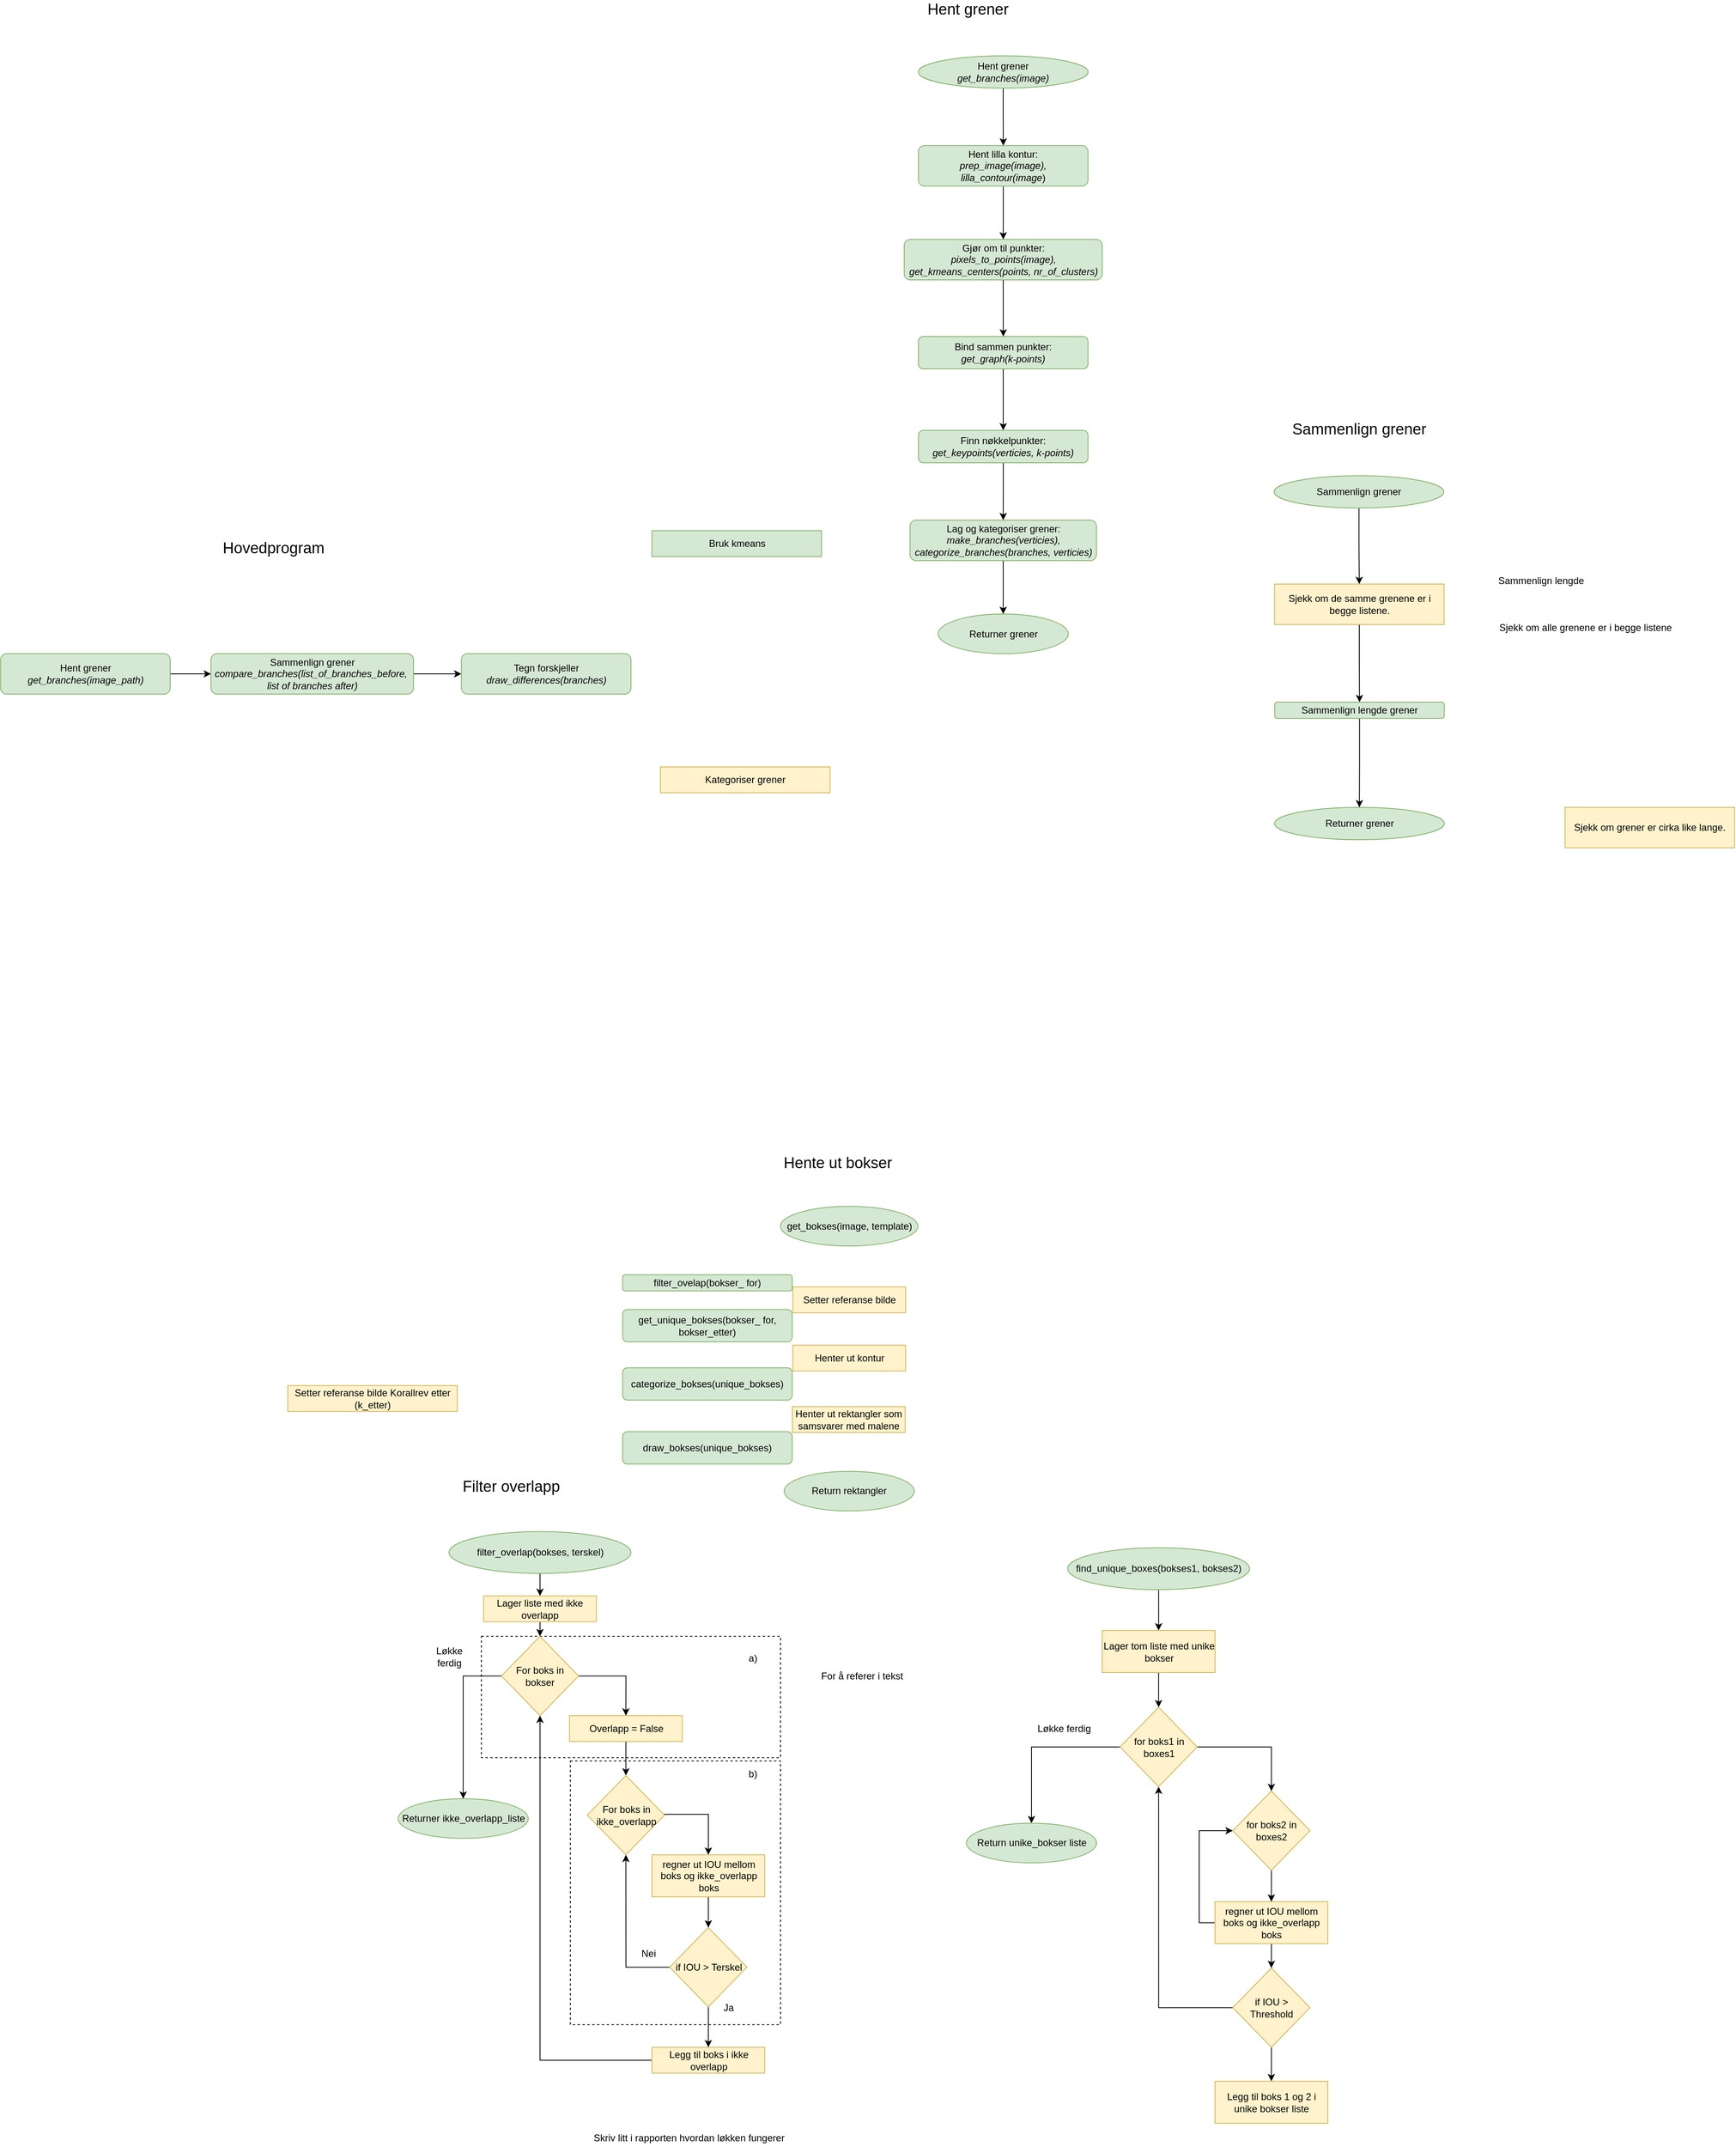 <mxfile version="14.6.6" type="github">
  <diagram id="ZGgq6k-ltOVmovlfIZoH" name="Page-1">
    <mxGraphModel dx="3685" dy="1089" grid="1" gridSize="10" guides="1" tooltips="1" connect="1" arrows="1" fold="1" page="1" pageScale="1" pageWidth="827" pageHeight="1169" math="0" shadow="0">
      <root>
        <mxCell id="0" />
        <mxCell id="1" parent="0" />
        <mxCell id="r_N18aDr957ke0yvaHsw-37" value="" style="rounded=0;whiteSpace=wrap;html=1;dashed=1;fillColor=none;" parent="1" vertex="1">
          <mxGeometry x="-390.5" y="2198.75" width="260" height="326" as="geometry" />
        </mxCell>
        <mxCell id="r_N18aDr957ke0yvaHsw-36" value="" style="rounded=0;whiteSpace=wrap;html=1;dashed=1;fillColor=none;" parent="1" vertex="1">
          <mxGeometry x="-500.5" y="2044.75" width="370" height="150" as="geometry" />
        </mxCell>
        <mxCell id="p8cAAoTmblI4a2AUB24l-23" value="Setter referanse bilde" style="rounded=0;whiteSpace=wrap;html=1;fillColor=#fff2cc;strokeColor=#d6b656;" parent="1" vertex="1">
          <mxGeometry x="-115.25" y="1612.75" width="139.5" height="32" as="geometry" />
        </mxCell>
        <mxCell id="p8cAAoTmblI4a2AUB24l-24" value="Henter ut kontur" style="rounded=0;whiteSpace=wrap;html=1;fillColor=#fff2cc;strokeColor=#d6b656;" parent="1" vertex="1">
          <mxGeometry x="-115.25" y="1684.75" width="139.5" height="32" as="geometry" />
        </mxCell>
        <mxCell id="p8cAAoTmblI4a2AUB24l-25" value="Henter ut rektangler som samsvarer med malene" style="rounded=0;whiteSpace=wrap;html=1;fillColor=#fff2cc;strokeColor=#d6b656;" parent="1" vertex="1">
          <mxGeometry x="-115.75" y="1760.75" width="139.5" height="32" as="geometry" />
        </mxCell>
        <mxCell id="p8cAAoTmblI4a2AUB24l-26" value="Return rektangler" style="ellipse;whiteSpace=wrap;html=1;fillColor=#d5e8d4;strokeColor=#82b366;" parent="1" vertex="1">
          <mxGeometry x="-126" y="1840.75" width="161" height="49" as="geometry" />
        </mxCell>
        <mxCell id="p8cAAoTmblI4a2AUB24l-27" value="get_bokses(image, template)" style="ellipse;whiteSpace=wrap;html=1;fillColor=#d5e8d4;strokeColor=#82b366;" parent="1" vertex="1">
          <mxGeometry x="-130.5" y="1513.25" width="170" height="49" as="geometry" />
        </mxCell>
        <mxCell id="p8cAAoTmblI4a2AUB24l-32" value="Setter referanse bilde Korallrev etter (k_etter)" style="rounded=0;whiteSpace=wrap;html=1;fillColor=#fff2cc;strokeColor=#d6b656;" parent="1" vertex="1">
          <mxGeometry x="-740" y="1734.75" width="209.75" height="32" as="geometry" />
        </mxCell>
        <mxCell id="hVwRsPM8yWZR7kEHGFLU-2" value="" style="edgeStyle=orthogonalEdgeStyle;rounded=0;orthogonalLoop=1;jettySize=auto;html=1;" parent="1" source="p8cAAoTmblI4a2AUB24l-33" target="r_N18aDr957ke0yvaHsw-3" edge="1">
          <mxGeometry relative="1" as="geometry" />
        </mxCell>
        <mxCell id="p8cAAoTmblI4a2AUB24l-33" value="Hent grener&lt;br&gt;&lt;i&gt;get_branches(image_path)&lt;/i&gt;" style="rounded=1;whiteSpace=wrap;html=1;fillColor=#d5e8d4;strokeColor=#82b366;" parent="1" vertex="1">
          <mxGeometry x="-1095.25" y="830" width="209.75" height="50" as="geometry" />
        </mxCell>
        <mxCell id="p8cAAoTmblI4a2AUB24l-35" value="&lt;font style=&quot;font-size: 19px&quot;&gt;Hovedprogram&lt;/font&gt;" style="text;html=1;align=center;verticalAlign=middle;resizable=0;points=[];autosize=1;" parent="1" vertex="1">
          <mxGeometry x="-827.75" y="690" width="140" height="20" as="geometry" />
        </mxCell>
        <mxCell id="p8cAAoTmblI4a2AUB24l-37" value="&lt;font style=&quot;font-size: 19px&quot;&gt;Hente ut bokser&lt;/font&gt;" style="text;html=1;align=center;verticalAlign=middle;resizable=0;points=[];autosize=1;" parent="1" vertex="1">
          <mxGeometry x="-135.5" y="1450" width="150" height="20" as="geometry" />
        </mxCell>
        <mxCell id="p8cAAoTmblI4a2AUB24l-59" style="edgeStyle=orthogonalEdgeStyle;rounded=0;orthogonalLoop=1;jettySize=auto;html=1;exitX=0.5;exitY=1;exitDx=0;exitDy=0;entryX=0.5;entryY=0;entryDx=0;entryDy=0;" parent="1" source="p8cAAoTmblI4a2AUB24l-38" target="p8cAAoTmblI4a2AUB24l-44" edge="1">
          <mxGeometry relative="1" as="geometry" />
        </mxCell>
        <mxCell id="p8cAAoTmblI4a2AUB24l-38" value="Lager liste med ikke overlapp" style="rounded=0;whiteSpace=wrap;html=1;fillColor=#fff2cc;strokeColor=#d6b656;" parent="1" vertex="1">
          <mxGeometry x="-497.75" y="1994.75" width="139.5" height="32" as="geometry" />
        </mxCell>
        <mxCell id="p8cAAoTmblI4a2AUB24l-50" style="edgeStyle=orthogonalEdgeStyle;rounded=0;orthogonalLoop=1;jettySize=auto;html=1;entryX=0.5;entryY=0;entryDx=0;entryDy=0;" parent="1" source="p8cAAoTmblI4a2AUB24l-39" target="p8cAAoTmblI4a2AUB24l-45" edge="1">
          <mxGeometry relative="1" as="geometry">
            <mxPoint x="-321.5" y="2244.75" as="targetPoint" />
          </mxGeometry>
        </mxCell>
        <mxCell id="p8cAAoTmblI4a2AUB24l-39" value="Overlapp = False" style="rounded=0;whiteSpace=wrap;html=1;fillColor=#fff2cc;strokeColor=#d6b656;" parent="1" vertex="1">
          <mxGeometry x="-391.5" y="2142.75" width="139.5" height="32" as="geometry" />
        </mxCell>
        <mxCell id="p8cAAoTmblI4a2AUB24l-62" style="edgeStyle=orthogonalEdgeStyle;rounded=0;orthogonalLoop=1;jettySize=auto;html=1;entryX=0.5;entryY=1;entryDx=0;entryDy=0;" parent="1" source="p8cAAoTmblI4a2AUB24l-40" target="p8cAAoTmblI4a2AUB24l-44" edge="1">
          <mxGeometry relative="1" as="geometry">
            <mxPoint x="-427.5" y="2452.5" as="targetPoint" />
          </mxGeometry>
        </mxCell>
        <mxCell id="p8cAAoTmblI4a2AUB24l-40" value="Legg til boks i ikke overlapp" style="rounded=0;whiteSpace=wrap;html=1;fillColor=#fff2cc;strokeColor=#d6b656;" parent="1" vertex="1">
          <mxGeometry x="-289.5" y="2552.75" width="139.5" height="32" as="geometry" />
        </mxCell>
        <mxCell id="p8cAAoTmblI4a2AUB24l-41" value="Returner ikke_overlapp_liste" style="ellipse;whiteSpace=wrap;html=1;fillColor=#d5e8d4;strokeColor=#82b366;" parent="1" vertex="1">
          <mxGeometry x="-603.5" y="2245.5" width="161" height="49" as="geometry" />
        </mxCell>
        <mxCell id="p8cAAoTmblI4a2AUB24l-58" style="edgeStyle=orthogonalEdgeStyle;rounded=0;orthogonalLoop=1;jettySize=auto;html=1;exitX=0.5;exitY=1;exitDx=0;exitDy=0;entryX=0.5;entryY=0;entryDx=0;entryDy=0;" parent="1" source="p8cAAoTmblI4a2AUB24l-42" target="p8cAAoTmblI4a2AUB24l-38" edge="1">
          <mxGeometry relative="1" as="geometry" />
        </mxCell>
        <mxCell id="p8cAAoTmblI4a2AUB24l-42" value="filter_overlap(bokses, terskel)" style="ellipse;whiteSpace=wrap;html=1;fillColor=#d5e8d4;strokeColor=#82b366;" parent="1" vertex="1">
          <mxGeometry x="-540.5" y="1915.25" width="225" height="51.75" as="geometry" />
        </mxCell>
        <mxCell id="p8cAAoTmblI4a2AUB24l-43" value="&lt;font style=&quot;font-size: 19px&quot;&gt;Filter overlapp&lt;/font&gt;" style="text;html=1;align=center;verticalAlign=middle;resizable=0;points=[];autosize=1;" parent="1" vertex="1">
          <mxGeometry x="-534.5" y="1849.75" width="140" height="20" as="geometry" />
        </mxCell>
        <mxCell id="p8cAAoTmblI4a2AUB24l-49" style="edgeStyle=orthogonalEdgeStyle;rounded=0;orthogonalLoop=1;jettySize=auto;html=1;entryX=0.5;entryY=0;entryDx=0;entryDy=0;" parent="1" source="p8cAAoTmblI4a2AUB24l-44" target="p8cAAoTmblI4a2AUB24l-39" edge="1">
          <mxGeometry relative="1" as="geometry">
            <Array as="points">
              <mxPoint x="-427.5" y="2094.75" />
              <mxPoint x="-321.5" y="2094.75" />
            </Array>
          </mxGeometry>
        </mxCell>
        <mxCell id="p8cAAoTmblI4a2AUB24l-60" style="edgeStyle=orthogonalEdgeStyle;rounded=0;orthogonalLoop=1;jettySize=auto;html=1;entryX=0.5;entryY=0;entryDx=0;entryDy=0;" parent="1" source="p8cAAoTmblI4a2AUB24l-44" target="p8cAAoTmblI4a2AUB24l-41" edge="1">
          <mxGeometry relative="1" as="geometry">
            <Array as="points">
              <mxPoint x="-522.5" y="2093.75" />
            </Array>
          </mxGeometry>
        </mxCell>
        <mxCell id="p8cAAoTmblI4a2AUB24l-44" value="For boks in bokser" style="rhombus;whiteSpace=wrap;html=1;rounded=0;strokeColor=#d6b656;fillColor=#fff2cc;align=center;" parent="1" vertex="1">
          <mxGeometry x="-475.75" y="2044.75" width="95.5" height="98" as="geometry" />
        </mxCell>
        <mxCell id="p8cAAoTmblI4a2AUB24l-51" style="edgeStyle=orthogonalEdgeStyle;rounded=0;orthogonalLoop=1;jettySize=auto;html=1;entryX=0.5;entryY=0;entryDx=0;entryDy=0;exitX=1;exitY=0.5;exitDx=0;exitDy=0;" parent="1" source="p8cAAoTmblI4a2AUB24l-45" target="p8cAAoTmblI4a2AUB24l-47" edge="1">
          <mxGeometry relative="1" as="geometry">
            <Array as="points">
              <mxPoint x="-273.5" y="2264.75" />
              <mxPoint x="-219.5" y="2264.75" />
            </Array>
          </mxGeometry>
        </mxCell>
        <mxCell id="p8cAAoTmblI4a2AUB24l-45" value="For boks in ikke_overlapp" style="rhombus;whiteSpace=wrap;html=1;rounded=0;strokeColor=#d6b656;fillColor=#fff2cc;align=center;" parent="1" vertex="1">
          <mxGeometry x="-369.5" y="2216.75" width="95.5" height="98" as="geometry" />
        </mxCell>
        <mxCell id="p8cAAoTmblI4a2AUB24l-53" value="" style="edgeStyle=orthogonalEdgeStyle;rounded=0;orthogonalLoop=1;jettySize=auto;html=1;" parent="1" source="p8cAAoTmblI4a2AUB24l-46" target="p8cAAoTmblI4a2AUB24l-40" edge="1">
          <mxGeometry relative="1" as="geometry" />
        </mxCell>
        <mxCell id="p8cAAoTmblI4a2AUB24l-64" style="edgeStyle=orthogonalEdgeStyle;rounded=0;orthogonalLoop=1;jettySize=auto;html=1;entryX=0.5;entryY=1;entryDx=0;entryDy=0;" parent="1" source="p8cAAoTmblI4a2AUB24l-46" target="p8cAAoTmblI4a2AUB24l-45" edge="1">
          <mxGeometry relative="1" as="geometry" />
        </mxCell>
        <mxCell id="p8cAAoTmblI4a2AUB24l-46" value="if IOU &amp;gt; Terskel" style="rhombus;whiteSpace=wrap;html=1;rounded=0;strokeColor=#d6b656;fillColor=#fff2cc;align=center;" parent="1" vertex="1">
          <mxGeometry x="-267.5" y="2404.75" width="95.5" height="98" as="geometry" />
        </mxCell>
        <mxCell id="p8cAAoTmblI4a2AUB24l-56" style="edgeStyle=orthogonalEdgeStyle;rounded=0;orthogonalLoop=1;jettySize=auto;html=1;exitX=0.5;exitY=1;exitDx=0;exitDy=0;entryX=0.5;entryY=0;entryDx=0;entryDy=0;" parent="1" source="p8cAAoTmblI4a2AUB24l-47" target="p8cAAoTmblI4a2AUB24l-46" edge="1">
          <mxGeometry relative="1" as="geometry" />
        </mxCell>
        <mxCell id="p8cAAoTmblI4a2AUB24l-47" value="regner ut IOU mellom boks og ikke_overlapp boks" style="rounded=0;whiteSpace=wrap;html=1;fillColor=#fff2cc;strokeColor=#d6b656;" parent="1" vertex="1">
          <mxGeometry x="-289.5" y="2314.75" width="139.5" height="52" as="geometry" />
        </mxCell>
        <mxCell id="p8cAAoTmblI4a2AUB24l-61" value="Løkke ferdig" style="text;html=1;strokeColor=none;fillColor=none;align=center;verticalAlign=middle;whiteSpace=wrap;rounded=0;dashed=1;" parent="1" vertex="1">
          <mxGeometry x="-560.5" y="2059.75" width="40" height="20" as="geometry" />
        </mxCell>
        <mxCell id="p8cAAoTmblI4a2AUB24l-65" value="Ja" style="text;html=1;align=center;verticalAlign=middle;resizable=0;points=[];autosize=1;" parent="1" vertex="1">
          <mxGeometry x="-210" y="2493.75" width="30" height="20" as="geometry" />
        </mxCell>
        <mxCell id="p8cAAoTmblI4a2AUB24l-66" value="Nei" style="text;html=1;align=center;verticalAlign=middle;resizable=0;points=[];autosize=1;" parent="1" vertex="1">
          <mxGeometry x="-309" y="2426.5" width="30" height="20" as="geometry" />
        </mxCell>
        <mxCell id="p8cAAoTmblI4a2AUB24l-67" value="Skriv litt i rapporten hvordan løkken fungerer" style="text;html=1;align=center;verticalAlign=middle;resizable=0;points=[];autosize=1;" parent="1" vertex="1">
          <mxGeometry x="-369.5" y="2654.75" width="250" height="20" as="geometry" />
        </mxCell>
        <mxCell id="r_N18aDr957ke0yvaHsw-1" value="a)" style="text;html=1;align=center;verticalAlign=middle;resizable=0;points=[];autosize=1;" parent="1" vertex="1">
          <mxGeometry x="-180" y="2062" width="30" height="20" as="geometry" />
        </mxCell>
        <mxCell id="r_N18aDr957ke0yvaHsw-2" value="For å referer i tekst" style="text;html=1;align=center;verticalAlign=middle;resizable=0;points=[];autosize=1;" parent="1" vertex="1">
          <mxGeometry x="-90.5" y="2083.75" width="120" height="20" as="geometry" />
        </mxCell>
        <mxCell id="hVwRsPM8yWZR7kEHGFLU-3" value="" style="edgeStyle=orthogonalEdgeStyle;rounded=0;orthogonalLoop=1;jettySize=auto;html=1;" parent="1" source="r_N18aDr957ke0yvaHsw-3" target="GfadqTVx7JrLC5rxwEHc-1" edge="1">
          <mxGeometry relative="1" as="geometry" />
        </mxCell>
        <mxCell id="r_N18aDr957ke0yvaHsw-3" value="Sammenlign grener&lt;br&gt;&lt;i&gt;compare_branches(list_of_branches_before,&amp;nbsp;&lt;br&gt;list of branches after)&lt;/i&gt;" style="rounded=1;whiteSpace=wrap;html=1;fillColor=#d5e8d4;strokeColor=#82b366;" parent="1" vertex="1">
          <mxGeometry x="-835" y="830" width="250.5" height="50" as="geometry" />
        </mxCell>
        <mxCell id="r_N18aDr957ke0yvaHsw-4" value="filter_ovelap(bokser_ for)" style="rounded=1;whiteSpace=wrap;html=1;fillColor=#d5e8d4;strokeColor=#82b366;" parent="1" vertex="1">
          <mxGeometry x="-325.75" y="1597.75" width="209.75" height="20" as="geometry" />
        </mxCell>
        <mxCell id="r_N18aDr957ke0yvaHsw-5" value="get_unique_bokses(bokser_ for, bokser_etter)" style="rounded=1;whiteSpace=wrap;html=1;fillColor=#d5e8d4;strokeColor=#82b366;" parent="1" vertex="1">
          <mxGeometry x="-325.75" y="1640.75" width="209.75" height="40" as="geometry" />
        </mxCell>
        <mxCell id="r_N18aDr957ke0yvaHsw-31" value="" style="edgeStyle=orthogonalEdgeStyle;rounded=0;orthogonalLoop=1;jettySize=auto;html=1;" parent="1" source="r_N18aDr957ke0yvaHsw-6" target="r_N18aDr957ke0yvaHsw-12" edge="1">
          <mxGeometry relative="1" as="geometry" />
        </mxCell>
        <mxCell id="r_N18aDr957ke0yvaHsw-6" value="find_unique_boxes(bokses1, bokses2)" style="ellipse;whiteSpace=wrap;html=1;fillColor=#d5e8d4;strokeColor=#82b366;" parent="1" vertex="1">
          <mxGeometry x="224.75" y="1935.25" width="225" height="51.75" as="geometry" />
        </mxCell>
        <mxCell id="r_N18aDr957ke0yvaHsw-25" value="" style="edgeStyle=orthogonalEdgeStyle;rounded=0;orthogonalLoop=1;jettySize=auto;html=1;" parent="1" source="r_N18aDr957ke0yvaHsw-7" target="r_N18aDr957ke0yvaHsw-11" edge="1">
          <mxGeometry relative="1" as="geometry" />
        </mxCell>
        <mxCell id="r_N18aDr957ke0yvaHsw-26" style="edgeStyle=orthogonalEdgeStyle;rounded=0;orthogonalLoop=1;jettySize=auto;html=1;entryX=0.5;entryY=1;entryDx=0;entryDy=0;" parent="1" source="r_N18aDr957ke0yvaHsw-7" target="r_N18aDr957ke0yvaHsw-16" edge="1">
          <mxGeometry relative="1" as="geometry">
            <mxPoint x="229.5" y="2254.75" as="targetPoint" />
          </mxGeometry>
        </mxCell>
        <mxCell id="r_N18aDr957ke0yvaHsw-7" value="if IOU &amp;gt; Threshold" style="rhombus;whiteSpace=wrap;html=1;rounded=0;strokeColor=#d6b656;fillColor=#fff2cc;align=center;" parent="1" vertex="1">
          <mxGeometry x="429" y="2454.75" width="95.5" height="98" as="geometry" />
        </mxCell>
        <mxCell id="r_N18aDr957ke0yvaHsw-29" value="" style="edgeStyle=orthogonalEdgeStyle;rounded=0;orthogonalLoop=1;jettySize=auto;html=1;" parent="1" source="r_N18aDr957ke0yvaHsw-8" target="r_N18aDr957ke0yvaHsw-7" edge="1">
          <mxGeometry relative="1" as="geometry" />
        </mxCell>
        <mxCell id="r_N18aDr957ke0yvaHsw-30" style="edgeStyle=orthogonalEdgeStyle;rounded=0;orthogonalLoop=1;jettySize=auto;html=1;entryX=0;entryY=0.5;entryDx=0;entryDy=0;" parent="1" source="r_N18aDr957ke0yvaHsw-8" target="r_N18aDr957ke0yvaHsw-15" edge="1">
          <mxGeometry relative="1" as="geometry">
            <Array as="points">
              <mxPoint x="387.5" y="2398.75" />
              <mxPoint x="387.5" y="2284.75" />
            </Array>
          </mxGeometry>
        </mxCell>
        <mxCell id="r_N18aDr957ke0yvaHsw-8" value="regner ut IOU mellom boks og ikke_overlapp boks" style="rounded=0;whiteSpace=wrap;html=1;fillColor=#fff2cc;strokeColor=#d6b656;" parent="1" vertex="1">
          <mxGeometry x="407" y="2372.75" width="139.5" height="52" as="geometry" />
        </mxCell>
        <mxCell id="r_N18aDr957ke0yvaHsw-11" value="Legg til boks 1 og 2 i unike bokser liste" style="rounded=0;whiteSpace=wrap;html=1;fillColor=#fff2cc;strokeColor=#d6b656;" parent="1" vertex="1">
          <mxGeometry x="407" y="2594.75" width="139.5" height="52" as="geometry" />
        </mxCell>
        <mxCell id="r_N18aDr957ke0yvaHsw-32" value="" style="edgeStyle=orthogonalEdgeStyle;rounded=0;orthogonalLoop=1;jettySize=auto;html=1;" parent="1" source="r_N18aDr957ke0yvaHsw-12" target="r_N18aDr957ke0yvaHsw-16" edge="1">
          <mxGeometry relative="1" as="geometry" />
        </mxCell>
        <mxCell id="r_N18aDr957ke0yvaHsw-12" value="Lager tom liste med unike bokser" style="rounded=0;whiteSpace=wrap;html=1;fillColor=#fff2cc;strokeColor=#d6b656;" parent="1" vertex="1">
          <mxGeometry x="267.5" y="2037.5" width="139.5" height="52" as="geometry" />
        </mxCell>
        <mxCell id="r_N18aDr957ke0yvaHsw-28" value="" style="edgeStyle=orthogonalEdgeStyle;rounded=0;orthogonalLoop=1;jettySize=auto;html=1;" parent="1" source="r_N18aDr957ke0yvaHsw-15" target="r_N18aDr957ke0yvaHsw-8" edge="1">
          <mxGeometry relative="1" as="geometry" />
        </mxCell>
        <mxCell id="r_N18aDr957ke0yvaHsw-15" value="for boks2 in boxes2" style="rhombus;whiteSpace=wrap;html=1;rounded=0;strokeColor=#d6b656;fillColor=#fff2cc;align=center;" parent="1" vertex="1">
          <mxGeometry x="429" y="2236" width="95.5" height="98" as="geometry" />
        </mxCell>
        <mxCell id="r_N18aDr957ke0yvaHsw-27" style="edgeStyle=orthogonalEdgeStyle;rounded=0;orthogonalLoop=1;jettySize=auto;html=1;entryX=0.5;entryY=0;entryDx=0;entryDy=0;" parent="1" source="r_N18aDr957ke0yvaHsw-16" target="r_N18aDr957ke0yvaHsw-15" edge="1">
          <mxGeometry relative="1" as="geometry" />
        </mxCell>
        <mxCell id="r_N18aDr957ke0yvaHsw-33" style="edgeStyle=orthogonalEdgeStyle;rounded=0;orthogonalLoop=1;jettySize=auto;html=1;entryX=0.5;entryY=0;entryDx=0;entryDy=0;" parent="1" source="r_N18aDr957ke0yvaHsw-16" target="r_N18aDr957ke0yvaHsw-34" edge="1">
          <mxGeometry relative="1" as="geometry">
            <mxPoint x="169.5" y="2264.75" as="targetPoint" />
          </mxGeometry>
        </mxCell>
        <mxCell id="r_N18aDr957ke0yvaHsw-16" value="for boks1 in boxes1" style="rhombus;whiteSpace=wrap;html=1;rounded=0;strokeColor=#d6b656;fillColor=#fff2cc;align=center;" parent="1" vertex="1">
          <mxGeometry x="289.5" y="2132.5" width="95.5" height="98" as="geometry" />
        </mxCell>
        <mxCell id="r_N18aDr957ke0yvaHsw-34" value="Return unike_bokser liste" style="ellipse;whiteSpace=wrap;html=1;fillColor=#d5e8d4;strokeColor=#82b366;" parent="1" vertex="1">
          <mxGeometry x="99.5" y="2275.75" width="161" height="49" as="geometry" />
        </mxCell>
        <mxCell id="r_N18aDr957ke0yvaHsw-35" value="Løkke ferdig" style="text;html=1;align=center;verticalAlign=middle;resizable=0;points=[];autosize=1;" parent="1" vertex="1">
          <mxGeometry x="179.5" y="2148.75" width="80" height="20" as="geometry" />
        </mxCell>
        <mxCell id="r_N18aDr957ke0yvaHsw-38" value="b)" style="text;html=1;align=center;verticalAlign=middle;resizable=0;points=[];autosize=1;" parent="1" vertex="1">
          <mxGeometry x="-180" y="2204.75" width="30" height="20" as="geometry" />
        </mxCell>
        <mxCell id="OI-lx5I4sna6sdSm4W62-12" value="categorize_bokses(unique_bokses)" style="rounded=1;whiteSpace=wrap;html=1;fillColor=#d5e8d4;strokeColor=#82b366;" parent="1" vertex="1">
          <mxGeometry x="-325.75" y="1712.75" width="209.75" height="40" as="geometry" />
        </mxCell>
        <mxCell id="OI-lx5I4sna6sdSm4W62-14" value="draw_bokses(unique_bokses)" style="rounded=1;whiteSpace=wrap;html=1;fillColor=#d5e8d4;strokeColor=#82b366;" parent="1" vertex="1">
          <mxGeometry x="-325.75" y="1791.75" width="209.75" height="40" as="geometry" />
        </mxCell>
        <mxCell id="GfadqTVx7JrLC5rxwEHc-1" value="Tegn forskjeller&lt;br&gt;&lt;i&gt;draw_differences(branches)&lt;/i&gt;" style="rounded=1;whiteSpace=wrap;html=1;fillColor=#d5e8d4;strokeColor=#82b366;" parent="1" vertex="1">
          <mxGeometry x="-525.25" y="830" width="209.75" height="50" as="geometry" />
        </mxCell>
        <mxCell id="GfadqTVx7JrLC5rxwEHc-2" value="&lt;font style=&quot;font-size: 19px&quot;&gt;Hent grener&lt;/font&gt;" style="text;html=1;align=center;verticalAlign=middle;resizable=0;points=[];autosize=1;" parent="1" vertex="1">
          <mxGeometry x="40.78" y="23.5" width="120" height="20" as="geometry" />
        </mxCell>
        <mxCell id="GfadqTVx7JrLC5rxwEHc-4" value="Bruk kmeans" style="rounded=0;whiteSpace=wrap;html=1;fillColor=#d5e8d4;strokeColor=#82b366;" parent="1" vertex="1">
          <mxGeometry x="-289.5" y="678" width="209.75" height="32" as="geometry" />
        </mxCell>
        <mxCell id="nCTSz_TvgPSFQkZiOh1V-2" value="" style="edgeStyle=orthogonalEdgeStyle;rounded=0;orthogonalLoop=1;jettySize=auto;html=1;" edge="1" parent="1" source="GfadqTVx7JrLC5rxwEHc-5" target="qxotbGVb0qHCGpcW_QqC-1">
          <mxGeometry relative="1" as="geometry" />
        </mxCell>
        <mxCell id="GfadqTVx7JrLC5rxwEHc-5" value="&lt;font style=&quot;font-size: 12px&quot;&gt;Hent lilla kontur:&lt;br&gt;&lt;i&gt;prep_image(image),&lt;br&gt;lilla_contour(image&lt;/i&gt;)&lt;/font&gt;" style="rounded=1;whiteSpace=wrap;html=1;fillColor=#d5e8d4;strokeColor=#82b366;" parent="1" vertex="1">
          <mxGeometry x="40.16" y="202" width="209.75" height="50" as="geometry" />
        </mxCell>
        <mxCell id="GfadqTVx7JrLC5rxwEHc-6" value="Kategoriser grener" style="rounded=0;whiteSpace=wrap;html=1;fillColor=#fff2cc;strokeColor=#d6b656;" parent="1" vertex="1">
          <mxGeometry x="-279" y="970" width="209.75" height="32" as="geometry" />
        </mxCell>
        <mxCell id="nCTSz_TvgPSFQkZiOh1V-4" value="" style="edgeStyle=orthogonalEdgeStyle;rounded=0;orthogonalLoop=1;jettySize=auto;html=1;" edge="1" parent="1" source="GfadqTVx7JrLC5rxwEHc-7" target="GfadqTVx7JrLC5rxwEHc-8">
          <mxGeometry relative="1" as="geometry" />
        </mxCell>
        <mxCell id="GfadqTVx7JrLC5rxwEHc-7" value="&lt;font style=&quot;font-size: 12px&quot;&gt;Bind sammen punkter:&lt;br&gt;&lt;i&gt;get_graph(k-points)&lt;/i&gt;&lt;/font&gt;" style="rounded=1;whiteSpace=wrap;html=1;fillColor=#d5e8d4;strokeColor=#82b366;" parent="1" vertex="1">
          <mxGeometry x="40.16" y="438" width="209.75" height="40" as="geometry" />
        </mxCell>
        <mxCell id="nCTSz_TvgPSFQkZiOh1V-5" value="" style="edgeStyle=orthogonalEdgeStyle;rounded=0;orthogonalLoop=1;jettySize=auto;html=1;" edge="1" parent="1" source="GfadqTVx7JrLC5rxwEHc-8" target="qxotbGVb0qHCGpcW_QqC-3">
          <mxGeometry relative="1" as="geometry" />
        </mxCell>
        <mxCell id="GfadqTVx7JrLC5rxwEHc-8" value="&lt;font style=&quot;font-size: 12px&quot;&gt;Finn nøkkelpunkter:&lt;br&gt;&lt;i&gt;get_keypoints(verticies, k-points)&lt;/i&gt;&lt;/font&gt;" style="rounded=1;whiteSpace=wrap;html=1;fillColor=#d5e8d4;strokeColor=#82b366;" parent="1" vertex="1">
          <mxGeometry x="40.16" y="554" width="209.75" height="40" as="geometry" />
        </mxCell>
        <mxCell id="GfadqTVx7JrLC5rxwEHc-9" value="Returner grener" style="ellipse;whiteSpace=wrap;html=1;fillColor=#d5e8d4;strokeColor=#82b366;" parent="1" vertex="1">
          <mxGeometry x="64.525" y="781" width="161" height="49" as="geometry" />
        </mxCell>
        <mxCell id="nCTSz_TvgPSFQkZiOh1V-1" value="" style="edgeStyle=orthogonalEdgeStyle;rounded=0;orthogonalLoop=1;jettySize=auto;html=1;" edge="1" parent="1" source="GfadqTVx7JrLC5rxwEHc-21" target="GfadqTVx7JrLC5rxwEHc-5">
          <mxGeometry relative="1" as="geometry" />
        </mxCell>
        <mxCell id="GfadqTVx7JrLC5rxwEHc-21" value="&lt;font style=&quot;font-size: 12px&quot;&gt;Hent grener&lt;br&gt;&lt;i&gt;get_branches(image)&lt;/i&gt;&lt;/font&gt;" style="ellipse;whiteSpace=wrap;html=1;rounded=1;strokeColor=#82b366;fillColor=#d5e8d4;" parent="1" vertex="1">
          <mxGeometry x="40.035" y="91" width="210" height="40" as="geometry" />
        </mxCell>
        <mxCell id="mvIJX-KpWmDswBtfVDwT-1" value="&lt;font style=&quot;font-size: 19px&quot;&gt;Sammenlign grener&lt;/font&gt;" style="text;html=1;align=center;verticalAlign=middle;resizable=0;points=[];autosize=1;" parent="1" vertex="1">
          <mxGeometry x="495.12" y="542.5" width="180" height="20" as="geometry" />
        </mxCell>
        <mxCell id="46zH3MwyCzNx-R0Ooynx-1" value="" style="edgeStyle=orthogonalEdgeStyle;rounded=0;orthogonalLoop=1;jettySize=auto;html=1;" parent="1" source="mvIJX-KpWmDswBtfVDwT-14" target="mvIJX-KpWmDswBtfVDwT-15" edge="1">
          <mxGeometry relative="1" as="geometry" />
        </mxCell>
        <mxCell id="mvIJX-KpWmDswBtfVDwT-14" value="Sammenlign grener" style="ellipse;whiteSpace=wrap;html=1;rounded=1;strokeColor=#82b366;fillColor=#d5e8d4;" parent="1" vertex="1">
          <mxGeometry x="480.12" y="610" width="210" height="40" as="geometry" />
        </mxCell>
        <mxCell id="46zH3MwyCzNx-R0Ooynx-2" value="" style="edgeStyle=orthogonalEdgeStyle;rounded=0;orthogonalLoop=1;jettySize=auto;html=1;" parent="1" source="mvIJX-KpWmDswBtfVDwT-15" target="mvIJX-KpWmDswBtfVDwT-22" edge="1">
          <mxGeometry relative="1" as="geometry" />
        </mxCell>
        <mxCell id="mvIJX-KpWmDswBtfVDwT-15" value="Sjekk om de samme grenene er i begge listene." style="rounded=0;whiteSpace=wrap;html=1;fillColor=#fff2cc;strokeColor=#d6b656;" parent="1" vertex="1">
          <mxGeometry x="480.62" y="744" width="209.75" height="50" as="geometry" />
        </mxCell>
        <mxCell id="mvIJX-KpWmDswBtfVDwT-17" value="Sammenlign lengde" style="text;html=1;align=center;verticalAlign=middle;resizable=0;points=[];autosize=1;" parent="1" vertex="1">
          <mxGeometry x="750" y="730" width="120" height="20" as="geometry" />
        </mxCell>
        <mxCell id="mvIJX-KpWmDswBtfVDwT-18" value="Sjekk om alle grenene er i begge listene" style="text;html=1;align=center;verticalAlign=middle;resizable=0;points=[];autosize=1;" parent="1" vertex="1">
          <mxGeometry x="750" y="788" width="230" height="20" as="geometry" />
        </mxCell>
        <mxCell id="mvIJX-KpWmDswBtfVDwT-19" value="Sjekk om grener er cirka like lange." style="rounded=0;whiteSpace=wrap;html=1;fillColor=#fff2cc;strokeColor=#d6b656;" parent="1" vertex="1">
          <mxGeometry x="840" y="1020" width="209.75" height="50" as="geometry" />
        </mxCell>
        <mxCell id="mvIJX-KpWmDswBtfVDwT-21" value="Returner grener" style="ellipse;whiteSpace=wrap;html=1;rounded=1;strokeColor=#82b366;fillColor=#d5e8d4;" parent="1" vertex="1">
          <mxGeometry x="480.62" y="1020" width="210" height="40" as="geometry" />
        </mxCell>
        <mxCell id="46zH3MwyCzNx-R0Ooynx-3" value="" style="edgeStyle=orthogonalEdgeStyle;rounded=0;orthogonalLoop=1;jettySize=auto;html=1;" parent="1" source="mvIJX-KpWmDswBtfVDwT-22" target="mvIJX-KpWmDswBtfVDwT-21" edge="1">
          <mxGeometry relative="1" as="geometry" />
        </mxCell>
        <mxCell id="mvIJX-KpWmDswBtfVDwT-22" value="Sammenlign lengde grener" style="rounded=1;whiteSpace=wrap;html=1;fillColor=#d5e8d4;strokeColor=#82b366;" parent="1" vertex="1">
          <mxGeometry x="480.87" y="890" width="209.75" height="20" as="geometry" />
        </mxCell>
        <mxCell id="nCTSz_TvgPSFQkZiOh1V-3" value="" style="edgeStyle=orthogonalEdgeStyle;rounded=0;orthogonalLoop=1;jettySize=auto;html=1;" edge="1" parent="1" source="qxotbGVb0qHCGpcW_QqC-1" target="GfadqTVx7JrLC5rxwEHc-7">
          <mxGeometry relative="1" as="geometry" />
        </mxCell>
        <mxCell id="qxotbGVb0qHCGpcW_QqC-1" value="&lt;font style=&quot;font-size: 12px&quot;&gt;Gjør om til punkter:&lt;br&gt;&lt;i&gt;pixels_to_points(image),&lt;br&gt;get_kmeans_centers(points, nr_of_clusters)&lt;/i&gt;&lt;/font&gt;" style="rounded=1;whiteSpace=wrap;html=1;fillColor=#d5e8d4;strokeColor=#82b366;" parent="1" vertex="1">
          <mxGeometry x="22.565" y="318" width="244.94" height="50" as="geometry" />
        </mxCell>
        <mxCell id="nCTSz_TvgPSFQkZiOh1V-6" value="" style="edgeStyle=orthogonalEdgeStyle;rounded=0;orthogonalLoop=1;jettySize=auto;html=1;" edge="1" parent="1" source="qxotbGVb0qHCGpcW_QqC-3" target="GfadqTVx7JrLC5rxwEHc-9">
          <mxGeometry relative="1" as="geometry" />
        </mxCell>
        <mxCell id="qxotbGVb0qHCGpcW_QqC-3" value="&lt;font style=&quot;font-size: 12px&quot;&gt;Lag og kategoriser grener:&lt;br&gt;&lt;i&gt;make_branches(verticies),&lt;/i&gt;&lt;br&gt;&lt;i&gt;categorize_branches(branches, verticies)&lt;/i&gt;&lt;/font&gt;" style="rounded=1;whiteSpace=wrap;html=1;fillColor=#d5e8d4;strokeColor=#82b366;" parent="1" vertex="1">
          <mxGeometry x="29.725" y="665" width="230.62" height="50" as="geometry" />
        </mxCell>
      </root>
    </mxGraphModel>
  </diagram>
</mxfile>
